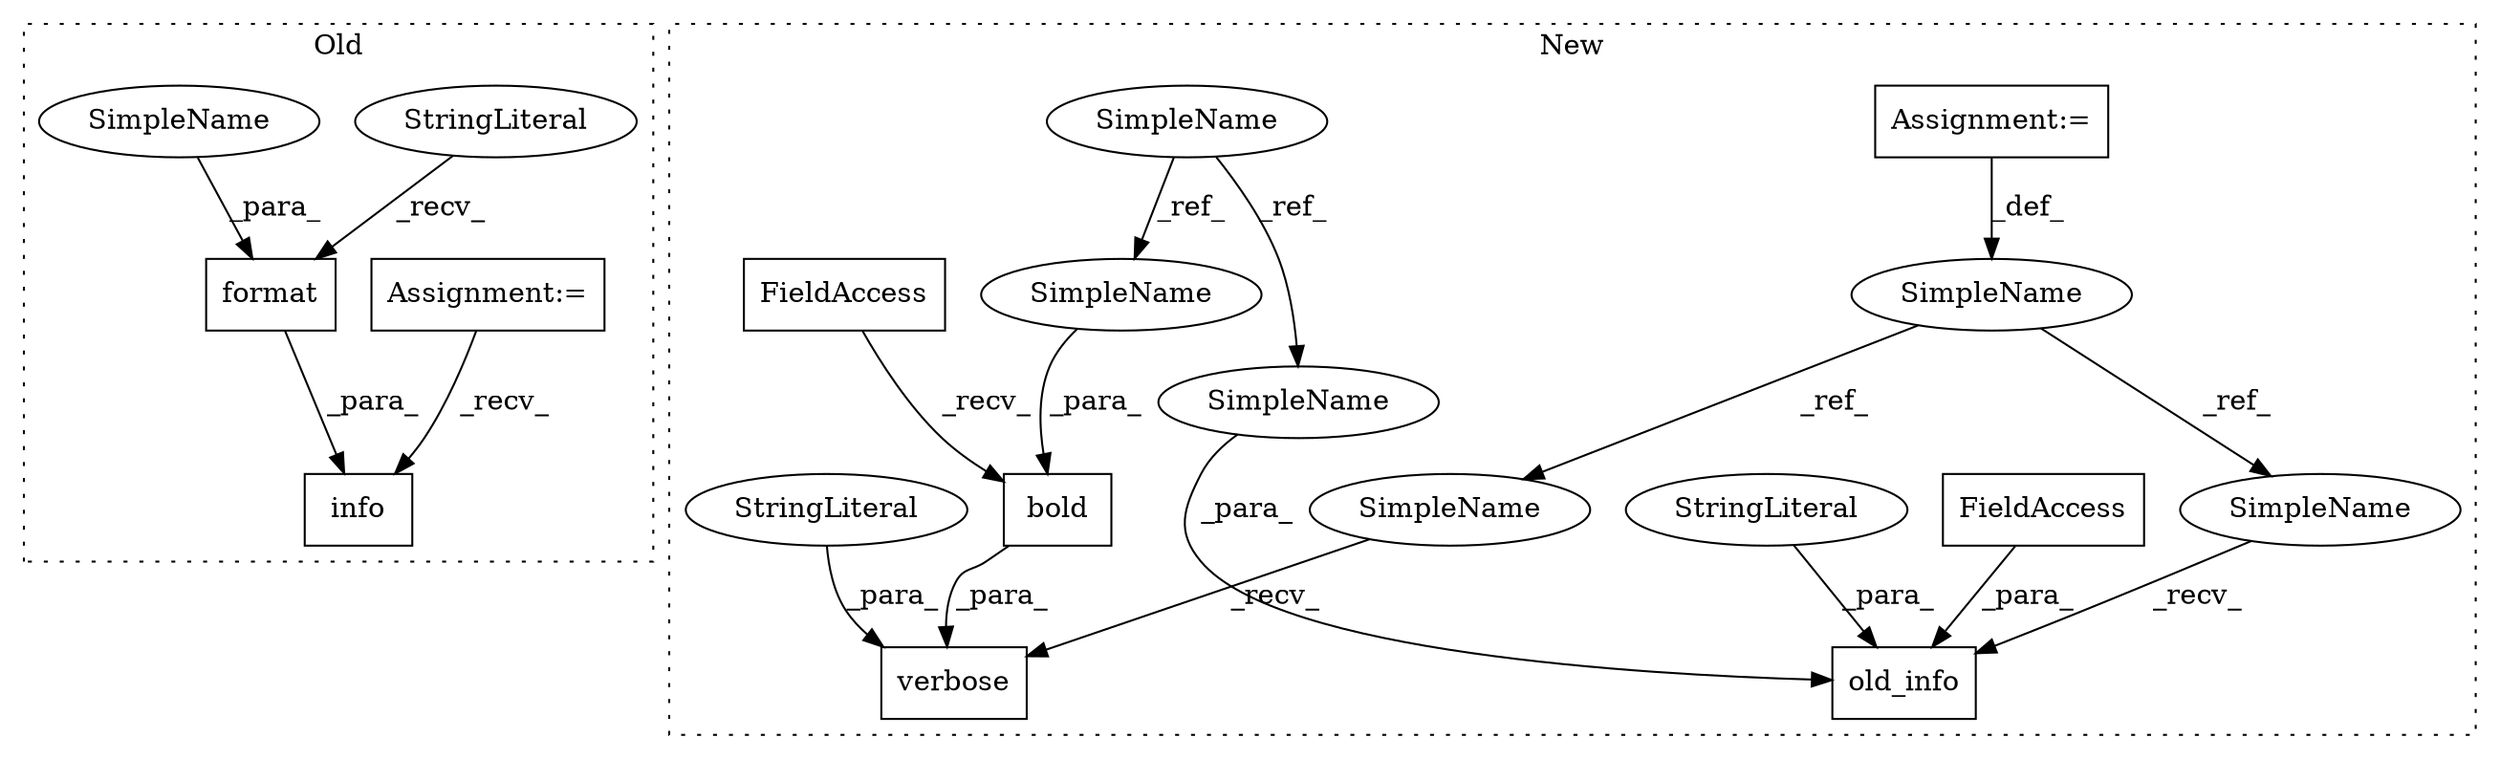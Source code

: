 digraph G {
subgraph cluster0 {
1 [label="format" a="32" s="4975,4990" l="7,1" shape="box"];
4 [label="StringLiteral" a="45" s="4927" l="47" shape="ellipse"];
5 [label="info" a="32" s="4922,4991" l="5,1" shape="box"];
13 [label="Assignment:=" a="7" s="4182" l="6" shape="box"];
19 [label="SimpleName" a="42" s="4982" l="8" shape="ellipse"];
label = "Old";
style="dotted";
}
subgraph cluster1 {
2 [label="bold" a="32" s="9178,9191" l="5,1" shape="box"];
3 [label="FieldAccess" a="22" s="9169" l="8" shape="box"];
6 [label="verbose" a="32" s="9110,9192" l="8,1" shape="box"];
7 [label="SimpleName" a="42" s="8085" l="10" shape="ellipse"];
8 [label="old_info" a="32" s="9214,9286" l="9,1" shape="box"];
9 [label="FieldAccess" a="22" s="9223" l="6" shape="box"];
10 [label="StringLiteral" a="45" s="9230" l="47" shape="ellipse"];
11 [label="StringLiteral" a="45" s="9118" l="50" shape="ellipse"];
12 [label="Assignment:=" a="7" s="8085" l="10" shape="box"];
14 [label="SimpleName" a="42" s="8774" l="8" shape="ellipse"];
15 [label="SimpleName" a="42" s="9203" l="10" shape="ellipse"];
16 [label="SimpleName" a="42" s="9099" l="10" shape="ellipse"];
17 [label="SimpleName" a="42" s="9183" l="8" shape="ellipse"];
18 [label="SimpleName" a="42" s="9278" l="8" shape="ellipse"];
label = "New";
style="dotted";
}
1 -> 5 [label="_para_"];
2 -> 6 [label="_para_"];
3 -> 2 [label="_recv_"];
4 -> 1 [label="_recv_"];
7 -> 15 [label="_ref_"];
7 -> 16 [label="_ref_"];
9 -> 8 [label="_para_"];
10 -> 8 [label="_para_"];
11 -> 6 [label="_para_"];
12 -> 7 [label="_def_"];
13 -> 5 [label="_recv_"];
14 -> 17 [label="_ref_"];
14 -> 18 [label="_ref_"];
15 -> 8 [label="_recv_"];
16 -> 6 [label="_recv_"];
17 -> 2 [label="_para_"];
18 -> 8 [label="_para_"];
19 -> 1 [label="_para_"];
}